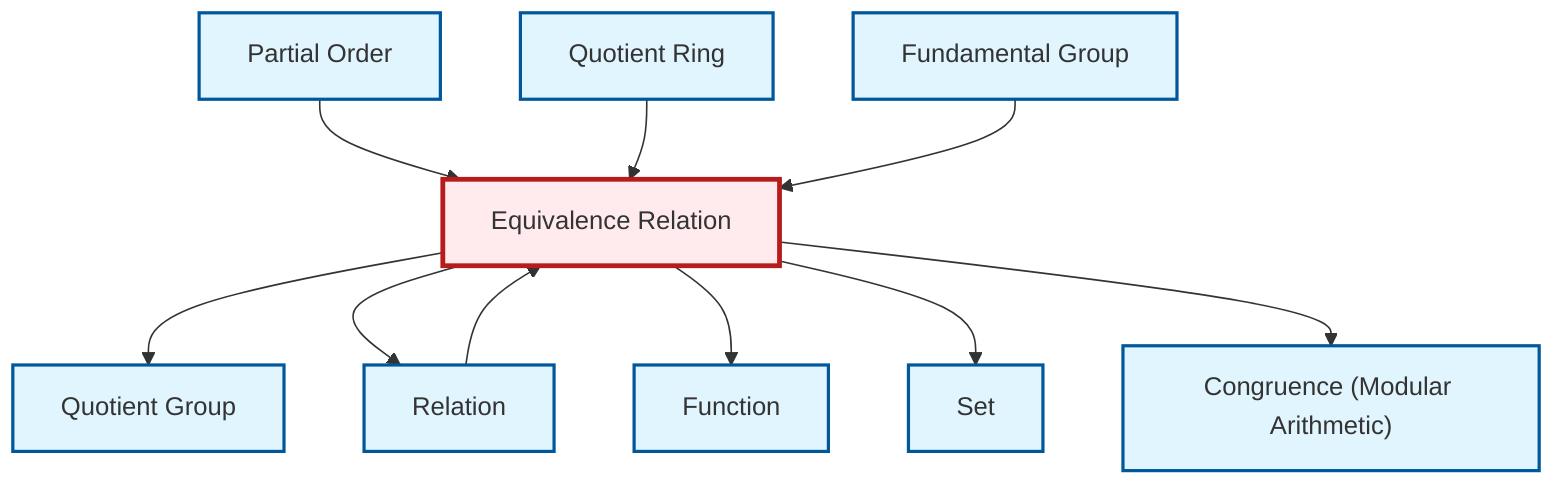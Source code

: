 graph TD
    classDef definition fill:#e1f5fe,stroke:#01579b,stroke-width:2px
    classDef theorem fill:#f3e5f5,stroke:#4a148c,stroke-width:2px
    classDef axiom fill:#fff3e0,stroke:#e65100,stroke-width:2px
    classDef example fill:#e8f5e9,stroke:#1b5e20,stroke-width:2px
    classDef current fill:#ffebee,stroke:#b71c1c,stroke-width:3px
    def-quotient-group["Quotient Group"]:::definition
    def-function["Function"]:::definition
    def-fundamental-group["Fundamental Group"]:::definition
    def-relation["Relation"]:::definition
    def-partial-order["Partial Order"]:::definition
    def-congruence["Congruence (Modular Arithmetic)"]:::definition
    def-set["Set"]:::definition
    def-equivalence-relation["Equivalence Relation"]:::definition
    def-quotient-ring["Quotient Ring"]:::definition
    def-partial-order --> def-equivalence-relation
    def-quotient-ring --> def-equivalence-relation
    def-equivalence-relation --> def-quotient-group
    def-relation --> def-equivalence-relation
    def-fundamental-group --> def-equivalence-relation
    def-equivalence-relation --> def-relation
    def-equivalence-relation --> def-function
    def-equivalence-relation --> def-set
    def-equivalence-relation --> def-congruence
    class def-equivalence-relation current